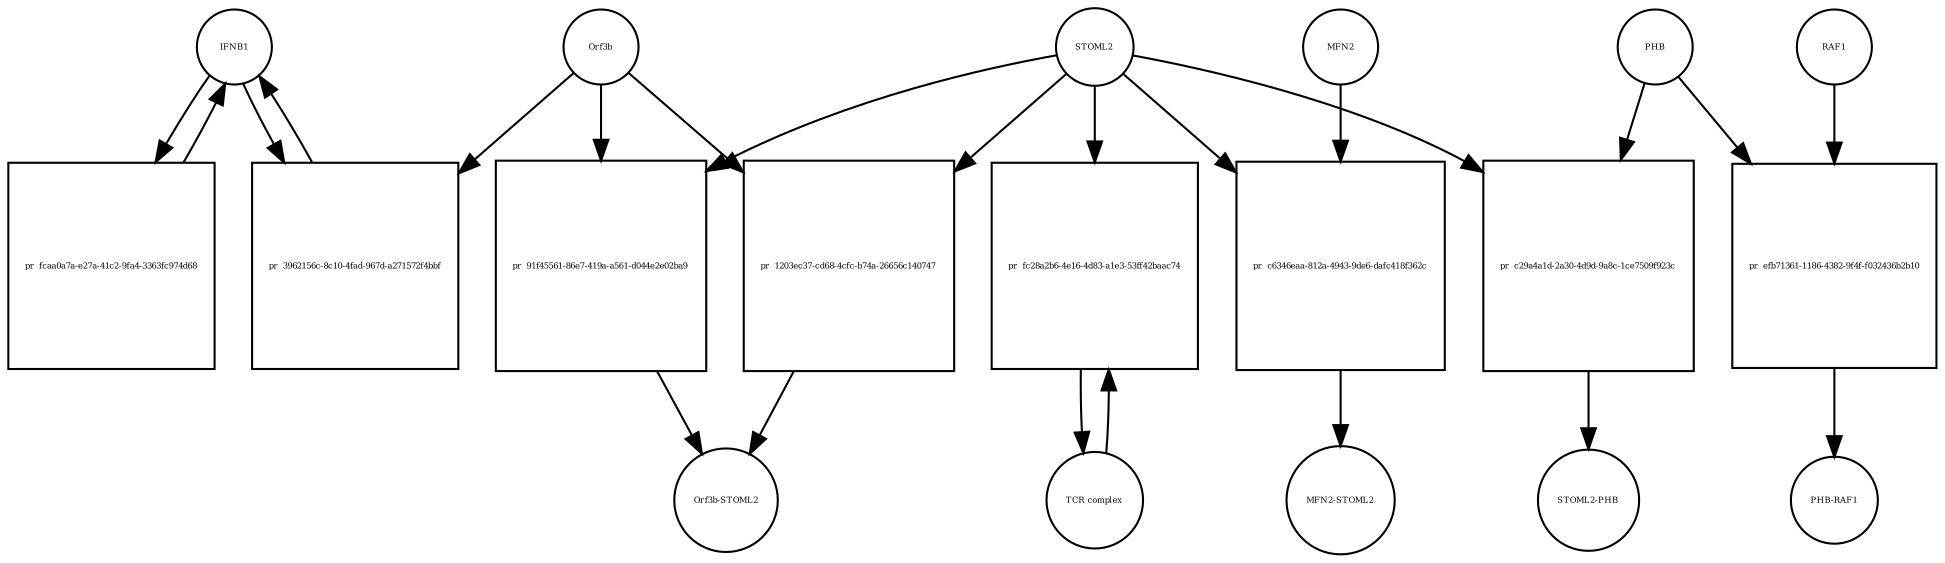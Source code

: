 strict digraph  {
IFNB1 [annotation=urn_miriam_uniprot_P01574, bipartite=0, cls=macromolecule, fontsize=4, label=IFNB1, shape=circle];
"pr_3962156c-8c10-4fad-967d-a271572f4bbf" [annotation="", bipartite=1, cls=process, fontsize=4, label="pr_3962156c-8c10-4fad-967d-a271572f4bbf", shape=square];
Orf3b [annotation="", bipartite=0, cls=macromolecule, fontsize=4, label=Orf3b, shape=circle];
"pr_fcaa0a7a-e27a-41c2-9fa4-3363fc974d68" [annotation="", bipartite=1, cls=process, fontsize=4, label="pr_fcaa0a7a-e27a-41c2-9fa4-3363fc974d68", shape=square];
STOML2 [annotation=urn_miriam_pubmed_18641330, bipartite=0, cls="macromolecule multimer", fontsize=4, label=STOML2, shape=circle];
"pr_c6346eaa-812a-4943-9de6-dafc418f362c" [annotation="", bipartite=1, cls=process, fontsize=4, label="pr_c6346eaa-812a-4943-9de6-dafc418f362c", shape=square];
MFN2 [annotation=urn_miriam_uniprot_O95140, bipartite=0, cls=macromolecule, fontsize=4, label=MFN2, shape=circle];
"MFN2-STOML2" [annotation="", bipartite=0, cls=complex, fontsize=4, label="MFN2-STOML2", shape=circle];
"pr_91f45561-86e7-419a-a561-d044e2e02ba9" [annotation="", bipartite=1, cls=process, fontsize=4, label="pr_91f45561-86e7-419a-a561-d044e2e02ba9", shape=square];
"Orf3b-STOML2" [annotation="", bipartite=0, cls=complex, fontsize=4, label="Orf3b-STOML2", shape=circle];
"pr_c29a4a1d-2a30-4d9d-9a8c-1ce7509f923c" [annotation="", bipartite=1, cls=process, fontsize=4, label="pr_c29a4a1d-2a30-4d9d-9a8c-1ce7509f923c", shape=square];
PHB [annotation=urn_miriam_uniprot_P35232, bipartite=0, cls=macromolecule, fontsize=4, label=PHB, shape=circle];
"STOML2-PHB" [annotation="", bipartite=0, cls=complex, fontsize=4, label="STOML2-PHB", shape=circle];
"pr_efb71361-1186-4382-9f4f-f032436b2b10" [annotation="", bipartite=1, cls=process, fontsize=4, label="pr_efb71361-1186-4382-9f4f-f032436b2b10", shape=square];
RAF1 [annotation=urn_miriam_uniprot_P04049, bipartite=0, cls=macromolecule, fontsize=4, label=RAF1, shape=circle];
"PHB-RAF1" [annotation="", bipartite=0, cls=complex, fontsize=4, label="PHB-RAF1", shape=circle];
"pr_1203ec37-cd68-4cfc-b74a-26656c140747" [annotation="", bipartite=1, cls=process, fontsize=4, label="pr_1203ec37-cd68-4cfc-b74a-26656c140747", shape=square];
"pr_fc28a2b6-4e16-4d83-a1e3-53ff42baac74" [annotation="", bipartite=1, cls=process, fontsize=4, label="pr_fc28a2b6-4e16-4d83-a1e3-53ff42baac74", shape=square];
"TCR complex" [annotation="urn_miriam_uniprot_P07766|urn_miriam_uniprot_P04234|urn_miriam_uniprot_P09693|urn_miriam_uniprot_P20963|urn_miriam_uniprot_P01848|urn_miriam_uniprot_Q9UJZ1|urn_miriam_uniprot_P0DSE2", bipartite=0, cls=complex, fontsize=4, label="TCR complex", shape=circle];
IFNB1 -> "pr_3962156c-8c10-4fad-967d-a271572f4bbf"  [annotation="", interaction_type=consumption];
IFNB1 -> "pr_fcaa0a7a-e27a-41c2-9fa4-3363fc974d68"  [annotation="", interaction_type=consumption];
"pr_3962156c-8c10-4fad-967d-a271572f4bbf" -> IFNB1  [annotation="", interaction_type=production];
Orf3b -> "pr_3962156c-8c10-4fad-967d-a271572f4bbf"  [annotation="", interaction_type=inhibition];
Orf3b -> "pr_91f45561-86e7-419a-a561-d044e2e02ba9"  [annotation="", interaction_type=consumption];
Orf3b -> "pr_1203ec37-cd68-4cfc-b74a-26656c140747"  [annotation="", interaction_type=consumption];
"pr_fcaa0a7a-e27a-41c2-9fa4-3363fc974d68" -> IFNB1  [annotation="", interaction_type=production];
STOML2 -> "pr_c6346eaa-812a-4943-9de6-dafc418f362c"  [annotation="", interaction_type=consumption];
STOML2 -> "pr_91f45561-86e7-419a-a561-d044e2e02ba9"  [annotation="", interaction_type=consumption];
STOML2 -> "pr_c29a4a1d-2a30-4d9d-9a8c-1ce7509f923c"  [annotation="", interaction_type=consumption];
STOML2 -> "pr_1203ec37-cd68-4cfc-b74a-26656c140747"  [annotation="", interaction_type=consumption];
STOML2 -> "pr_fc28a2b6-4e16-4d83-a1e3-53ff42baac74"  [annotation="", interaction_type=consumption];
"pr_c6346eaa-812a-4943-9de6-dafc418f362c" -> "MFN2-STOML2"  [annotation="", interaction_type=production];
MFN2 -> "pr_c6346eaa-812a-4943-9de6-dafc418f362c"  [annotation="", interaction_type=consumption];
"pr_91f45561-86e7-419a-a561-d044e2e02ba9" -> "Orf3b-STOML2"  [annotation="", interaction_type=production];
"pr_c29a4a1d-2a30-4d9d-9a8c-1ce7509f923c" -> "STOML2-PHB"  [annotation="", interaction_type=production];
PHB -> "pr_c29a4a1d-2a30-4d9d-9a8c-1ce7509f923c"  [annotation="", interaction_type=consumption];
PHB -> "pr_efb71361-1186-4382-9f4f-f032436b2b10"  [annotation="", interaction_type=consumption];
"pr_efb71361-1186-4382-9f4f-f032436b2b10" -> "PHB-RAF1"  [annotation="", interaction_type=production];
RAF1 -> "pr_efb71361-1186-4382-9f4f-f032436b2b10"  [annotation="", interaction_type=consumption];
"pr_1203ec37-cd68-4cfc-b74a-26656c140747" -> "Orf3b-STOML2"  [annotation="", interaction_type=production];
"pr_fc28a2b6-4e16-4d83-a1e3-53ff42baac74" -> "TCR complex"  [annotation="", interaction_type=production];
"TCR complex" -> "pr_fc28a2b6-4e16-4d83-a1e3-53ff42baac74"  [annotation="", interaction_type=consumption];
}
